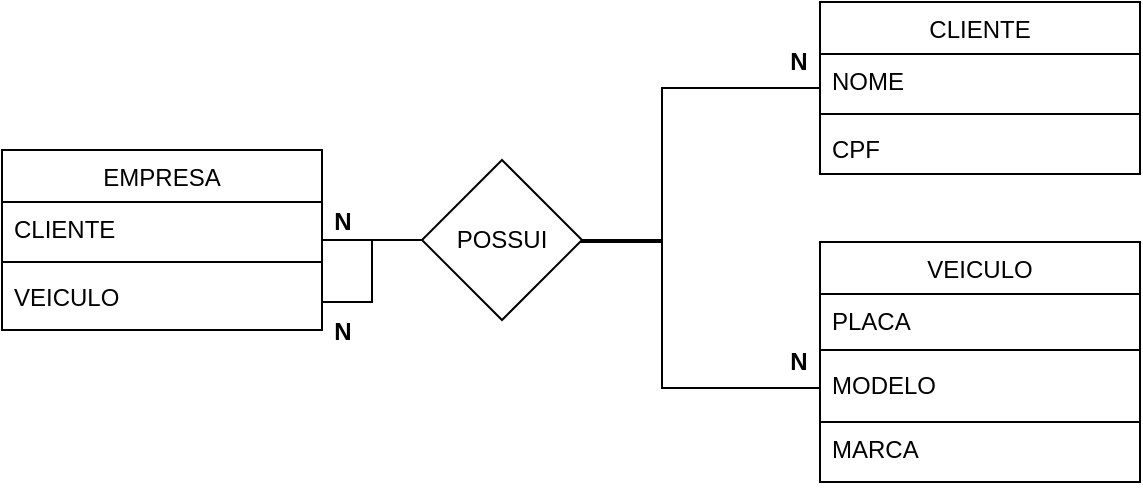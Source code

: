 <mxfile version="14.1.8" type="device"><diagram id="C5RBs43oDa-KdzZeNtuy" name="Page-1"><mxGraphModel dx="852" dy="504" grid="1" gridSize="10" guides="1" tooltips="1" connect="1" arrows="1" fold="1" page="1" pageScale="1" pageWidth="827" pageHeight="1169" math="0" shadow="0"><root><mxCell id="WIyWlLk6GJQsqaUBKTNV-0"/><mxCell id="WIyWlLk6GJQsqaUBKTNV-1" parent="WIyWlLk6GJQsqaUBKTNV-0"/><mxCell id="TiAJyAlUPa02f7fqtfvl-6" value="" style="edgeStyle=orthogonalEdgeStyle;rounded=0;orthogonalLoop=1;jettySize=auto;html=1;endArrow=none;endFill=0;" edge="1" parent="WIyWlLk6GJQsqaUBKTNV-1" source="TiAJyAlUPa02f7fqtfvl-25" target="TiAJyAlUPa02f7fqtfvl-0"><mxGeometry relative="1" as="geometry"><Array as="points"><mxPoint x="380" y="240"/><mxPoint x="380" y="163"/></Array></mxGeometry></mxCell><mxCell id="zkfFHV4jXpPFQw0GAbJ--0" value="EMPRESA" style="swimlane;fontStyle=0;align=center;verticalAlign=top;childLayout=stackLayout;horizontal=1;startSize=26;horizontalStack=0;resizeParent=1;resizeLast=0;collapsible=1;marginBottom=0;rounded=0;shadow=0;strokeWidth=1;" parent="WIyWlLk6GJQsqaUBKTNV-1" vertex="1"><mxGeometry x="50" y="194" width="160" height="90" as="geometry"><mxRectangle x="230" y="140" width="160" height="26" as="alternateBounds"/></mxGeometry></mxCell><mxCell id="zkfFHV4jXpPFQw0GAbJ--1" value="CLIENTE" style="text;align=left;verticalAlign=top;spacingLeft=4;spacingRight=4;overflow=hidden;rotatable=0;points=[[0,0.5],[1,0.5]];portConstraint=eastwest;" parent="zkfFHV4jXpPFQw0GAbJ--0" vertex="1"><mxGeometry y="26" width="160" height="26" as="geometry"/></mxCell><mxCell id="zkfFHV4jXpPFQw0GAbJ--4" value="" style="line;html=1;strokeWidth=1;align=left;verticalAlign=middle;spacingTop=-1;spacingLeft=3;spacingRight=3;rotatable=0;labelPosition=right;points=[];portConstraint=eastwest;" parent="zkfFHV4jXpPFQw0GAbJ--0" vertex="1"><mxGeometry y="52" width="160" height="8" as="geometry"/></mxCell><mxCell id="zkfFHV4jXpPFQw0GAbJ--2" value="VEICULO" style="text;align=left;verticalAlign=top;spacingLeft=4;spacingRight=4;overflow=hidden;rotatable=0;points=[[0,0.5],[1,0.5]];portConstraint=eastwest;rounded=0;shadow=0;html=0;" parent="zkfFHV4jXpPFQw0GAbJ--0" vertex="1"><mxGeometry y="60" width="160" height="26" as="geometry"/></mxCell><mxCell id="TiAJyAlUPa02f7fqtfvl-0" value="CLIENTE" style="swimlane;fontStyle=0;align=center;verticalAlign=top;childLayout=stackLayout;horizontal=1;startSize=26;horizontalStack=0;resizeParent=1;resizeLast=0;collapsible=1;marginBottom=0;rounded=0;shadow=0;strokeWidth=1;" vertex="1" parent="WIyWlLk6GJQsqaUBKTNV-1"><mxGeometry x="459" y="120" width="160" height="86" as="geometry"><mxRectangle x="230" y="140" width="160" height="26" as="alternateBounds"/></mxGeometry></mxCell><mxCell id="TiAJyAlUPa02f7fqtfvl-1" value="NOME" style="text;align=left;verticalAlign=top;spacingLeft=4;spacingRight=4;overflow=hidden;rotatable=0;points=[[0,0.5],[1,0.5]];portConstraint=eastwest;" vertex="1" parent="TiAJyAlUPa02f7fqtfvl-0"><mxGeometry y="26" width="160" height="26" as="geometry"/></mxCell><mxCell id="TiAJyAlUPa02f7fqtfvl-4" value="" style="line;html=1;strokeWidth=1;align=left;verticalAlign=middle;spacingTop=-1;spacingLeft=3;spacingRight=3;rotatable=0;labelPosition=right;points=[];portConstraint=eastwest;" vertex="1" parent="TiAJyAlUPa02f7fqtfvl-0"><mxGeometry y="52" width="160" height="8" as="geometry"/></mxCell><mxCell id="TiAJyAlUPa02f7fqtfvl-5" value="CPF" style="text;align=left;verticalAlign=top;spacingLeft=4;spacingRight=4;overflow=hidden;rotatable=0;points=[[0,0.5],[1,0.5]];portConstraint=eastwest;" vertex="1" parent="TiAJyAlUPa02f7fqtfvl-0"><mxGeometry y="60" width="160" height="26" as="geometry"/></mxCell><mxCell id="TiAJyAlUPa02f7fqtfvl-9" value="VEICULO" style="swimlane;fontStyle=0;align=center;verticalAlign=top;childLayout=stackLayout;horizontal=1;startSize=26;horizontalStack=0;resizeParent=1;resizeLast=0;collapsible=1;marginBottom=0;rounded=0;shadow=0;strokeWidth=1;" vertex="1" parent="WIyWlLk6GJQsqaUBKTNV-1"><mxGeometry x="459" y="240" width="160" height="90" as="geometry"><mxRectangle x="230" y="140" width="160" height="26" as="alternateBounds"/></mxGeometry></mxCell><mxCell id="TiAJyAlUPa02f7fqtfvl-10" value="PLACA" style="text;align=left;verticalAlign=top;spacingLeft=4;spacingRight=4;overflow=hidden;rotatable=0;points=[[0,0.5],[1,0.5]];portConstraint=eastwest;" vertex="1" parent="TiAJyAlUPa02f7fqtfvl-9"><mxGeometry y="26" width="160" height="24" as="geometry"/></mxCell><mxCell id="TiAJyAlUPa02f7fqtfvl-11" value="" style="line;html=1;strokeWidth=1;align=left;verticalAlign=middle;spacingTop=-1;spacingLeft=3;spacingRight=3;rotatable=0;labelPosition=right;points=[];portConstraint=eastwest;" vertex="1" parent="TiAJyAlUPa02f7fqtfvl-9"><mxGeometry y="50" width="160" height="8" as="geometry"/></mxCell><mxCell id="TiAJyAlUPa02f7fqtfvl-12" value="MODELO" style="text;align=left;verticalAlign=top;spacingLeft=4;spacingRight=4;overflow=hidden;rotatable=0;points=[[0,0.5],[1,0.5]];portConstraint=eastwest;" vertex="1" parent="TiAJyAlUPa02f7fqtfvl-9"><mxGeometry y="58" width="160" height="30" as="geometry"/></mxCell><mxCell id="TiAJyAlUPa02f7fqtfvl-18" value="MARCA" style="text;align=left;verticalAlign=top;spacingLeft=4;spacingRight=4;overflow=hidden;rotatable=0;points=[[0,0.5],[1,0.5]];portConstraint=eastwest;strokeColor=#000000;" vertex="1" parent="WIyWlLk6GJQsqaUBKTNV-1"><mxGeometry x="459" y="330" width="160" height="30" as="geometry"/></mxCell><mxCell id="TiAJyAlUPa02f7fqtfvl-19" style="edgeStyle=orthogonalEdgeStyle;rounded=0;orthogonalLoop=1;jettySize=auto;html=1;exitX=1;exitY=0.5;exitDx=0;exitDy=0;entryX=0;entryY=0.5;entryDx=0;entryDy=0;endArrow=none;endFill=0;" edge="1" parent="WIyWlLk6GJQsqaUBKTNV-1" source="zkfFHV4jXpPFQw0GAbJ--1" target="TiAJyAlUPa02f7fqtfvl-12"><mxGeometry relative="1" as="geometry"><Array as="points"><mxPoint x="380" y="239"/><mxPoint x="380" y="313"/></Array></mxGeometry></mxCell><mxCell id="TiAJyAlUPa02f7fqtfvl-20" value="&lt;b&gt;N&lt;/b&gt;" style="text;html=1;strokeColor=none;fillColor=none;align=center;verticalAlign=middle;whiteSpace=wrap;rounded=0;" vertex="1" parent="WIyWlLk6GJQsqaUBKTNV-1"><mxGeometry x="210" y="220" width="21" height="20" as="geometry"/></mxCell><mxCell id="TiAJyAlUPa02f7fqtfvl-22" value="&lt;b&gt;N&lt;/b&gt;" style="text;html=1;strokeColor=none;fillColor=none;align=center;verticalAlign=middle;whiteSpace=wrap;rounded=0;" vertex="1" parent="WIyWlLk6GJQsqaUBKTNV-1"><mxGeometry x="210" y="275" width="21" height="20" as="geometry"/></mxCell><mxCell id="TiAJyAlUPa02f7fqtfvl-23" value="&lt;b&gt;N&lt;/b&gt;" style="text;html=1;strokeColor=none;fillColor=none;align=center;verticalAlign=middle;whiteSpace=wrap;rounded=0;" vertex="1" parent="WIyWlLk6GJQsqaUBKTNV-1"><mxGeometry x="438" y="290" width="21" height="20" as="geometry"/></mxCell><mxCell id="TiAJyAlUPa02f7fqtfvl-24" value="&lt;b&gt;N&lt;/b&gt;" style="text;html=1;strokeColor=none;fillColor=none;align=center;verticalAlign=middle;whiteSpace=wrap;rounded=0;" vertex="1" parent="WIyWlLk6GJQsqaUBKTNV-1"><mxGeometry x="438" y="140" width="21" height="20" as="geometry"/></mxCell><mxCell id="TiAJyAlUPa02f7fqtfvl-25" value="POSSUI" style="rhombus;whiteSpace=wrap;html=1;strokeColor=#000000;" vertex="1" parent="WIyWlLk6GJQsqaUBKTNV-1"><mxGeometry x="260" y="199" width="80" height="80" as="geometry"/></mxCell><mxCell id="TiAJyAlUPa02f7fqtfvl-26" value="" style="edgeStyle=orthogonalEdgeStyle;rounded=0;orthogonalLoop=1;jettySize=auto;html=1;endArrow=none;endFill=0;" edge="1" parent="WIyWlLk6GJQsqaUBKTNV-1" source="zkfFHV4jXpPFQw0GAbJ--0" target="TiAJyAlUPa02f7fqtfvl-25"><mxGeometry relative="1" as="geometry"><mxPoint x="210" y="240" as="sourcePoint"/><mxPoint x="459" y="163" as="targetPoint"/><Array as="points"><mxPoint x="235" y="270"/><mxPoint x="235" y="239"/></Array></mxGeometry></mxCell></root></mxGraphModel></diagram></mxfile>